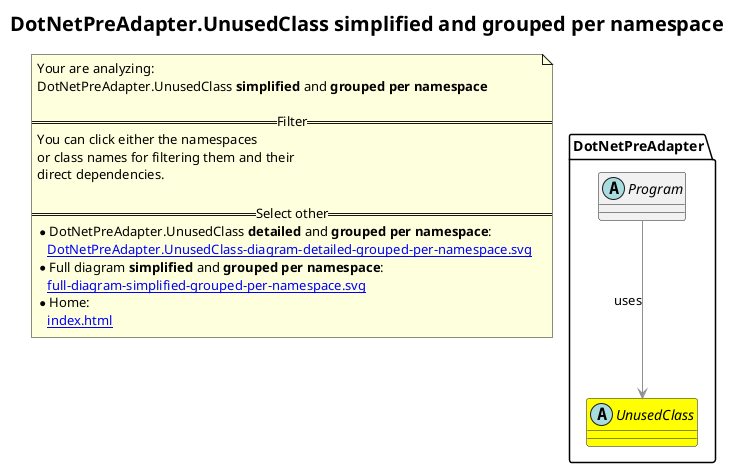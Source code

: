 @startuml
skinparam linetype ortho
title <size:20>DotNetPreAdapter.UnusedClass **simplified** and **grouped per namespace**</size>
note "Your are analyzing:\nDotNetPreAdapter.UnusedClass **simplified** and **grouped per namespace**\n\n==Filter==\nYou can click either the namespaces \nor class names for filtering them and their\ndirect dependencies.\n\n==Select other==\n* DotNetPreAdapter.UnusedClass **detailed** and **grouped per namespace**:\n   [[DotNetPreAdapter.UnusedClass-diagram-detailed-grouped-per-namespace.svg]]\n* Full diagram **simplified** and **grouped per namespace**:\n   [[full-diagram-simplified-grouped-per-namespace.svg]]\n* Home:\n   [[index.html]]" as FloatingNote
namespace DotNetPreAdapter [[DotNetPreAdapter-diagram-simplified-grouped-per-namespace.svg]] {
abstract class DotNetPreAdapter.UnusedClass [[DotNetPreAdapter.UnusedClass-diagram-simplified-grouped-per-namespace.svg]] #yellow {
}
abstract class DotNetPreAdapter.Program [[DotNetPreAdapter.Program-diagram-simplified-grouped-per-namespace.svg]]  {
}
'Compared namespace DotNetPreAdapter [[DotNetPreAdapter-diagram-simplified-grouped-per-namespace.svg]] { with last element of }
' Closing all previous_sub_namespace_list namespace None because file analysis is finished.
' Closing namespace DotNetPreAdapter
}
 ' *************************************** 
 ' *************************************** 
 ' *************************************** 
' Class relations extracted from namespace:
' DotNetPreAdapter
DotNetPreAdapter.Program -[#909090]-> DotNetPreAdapter.UnusedClass  : uses 
@enduml